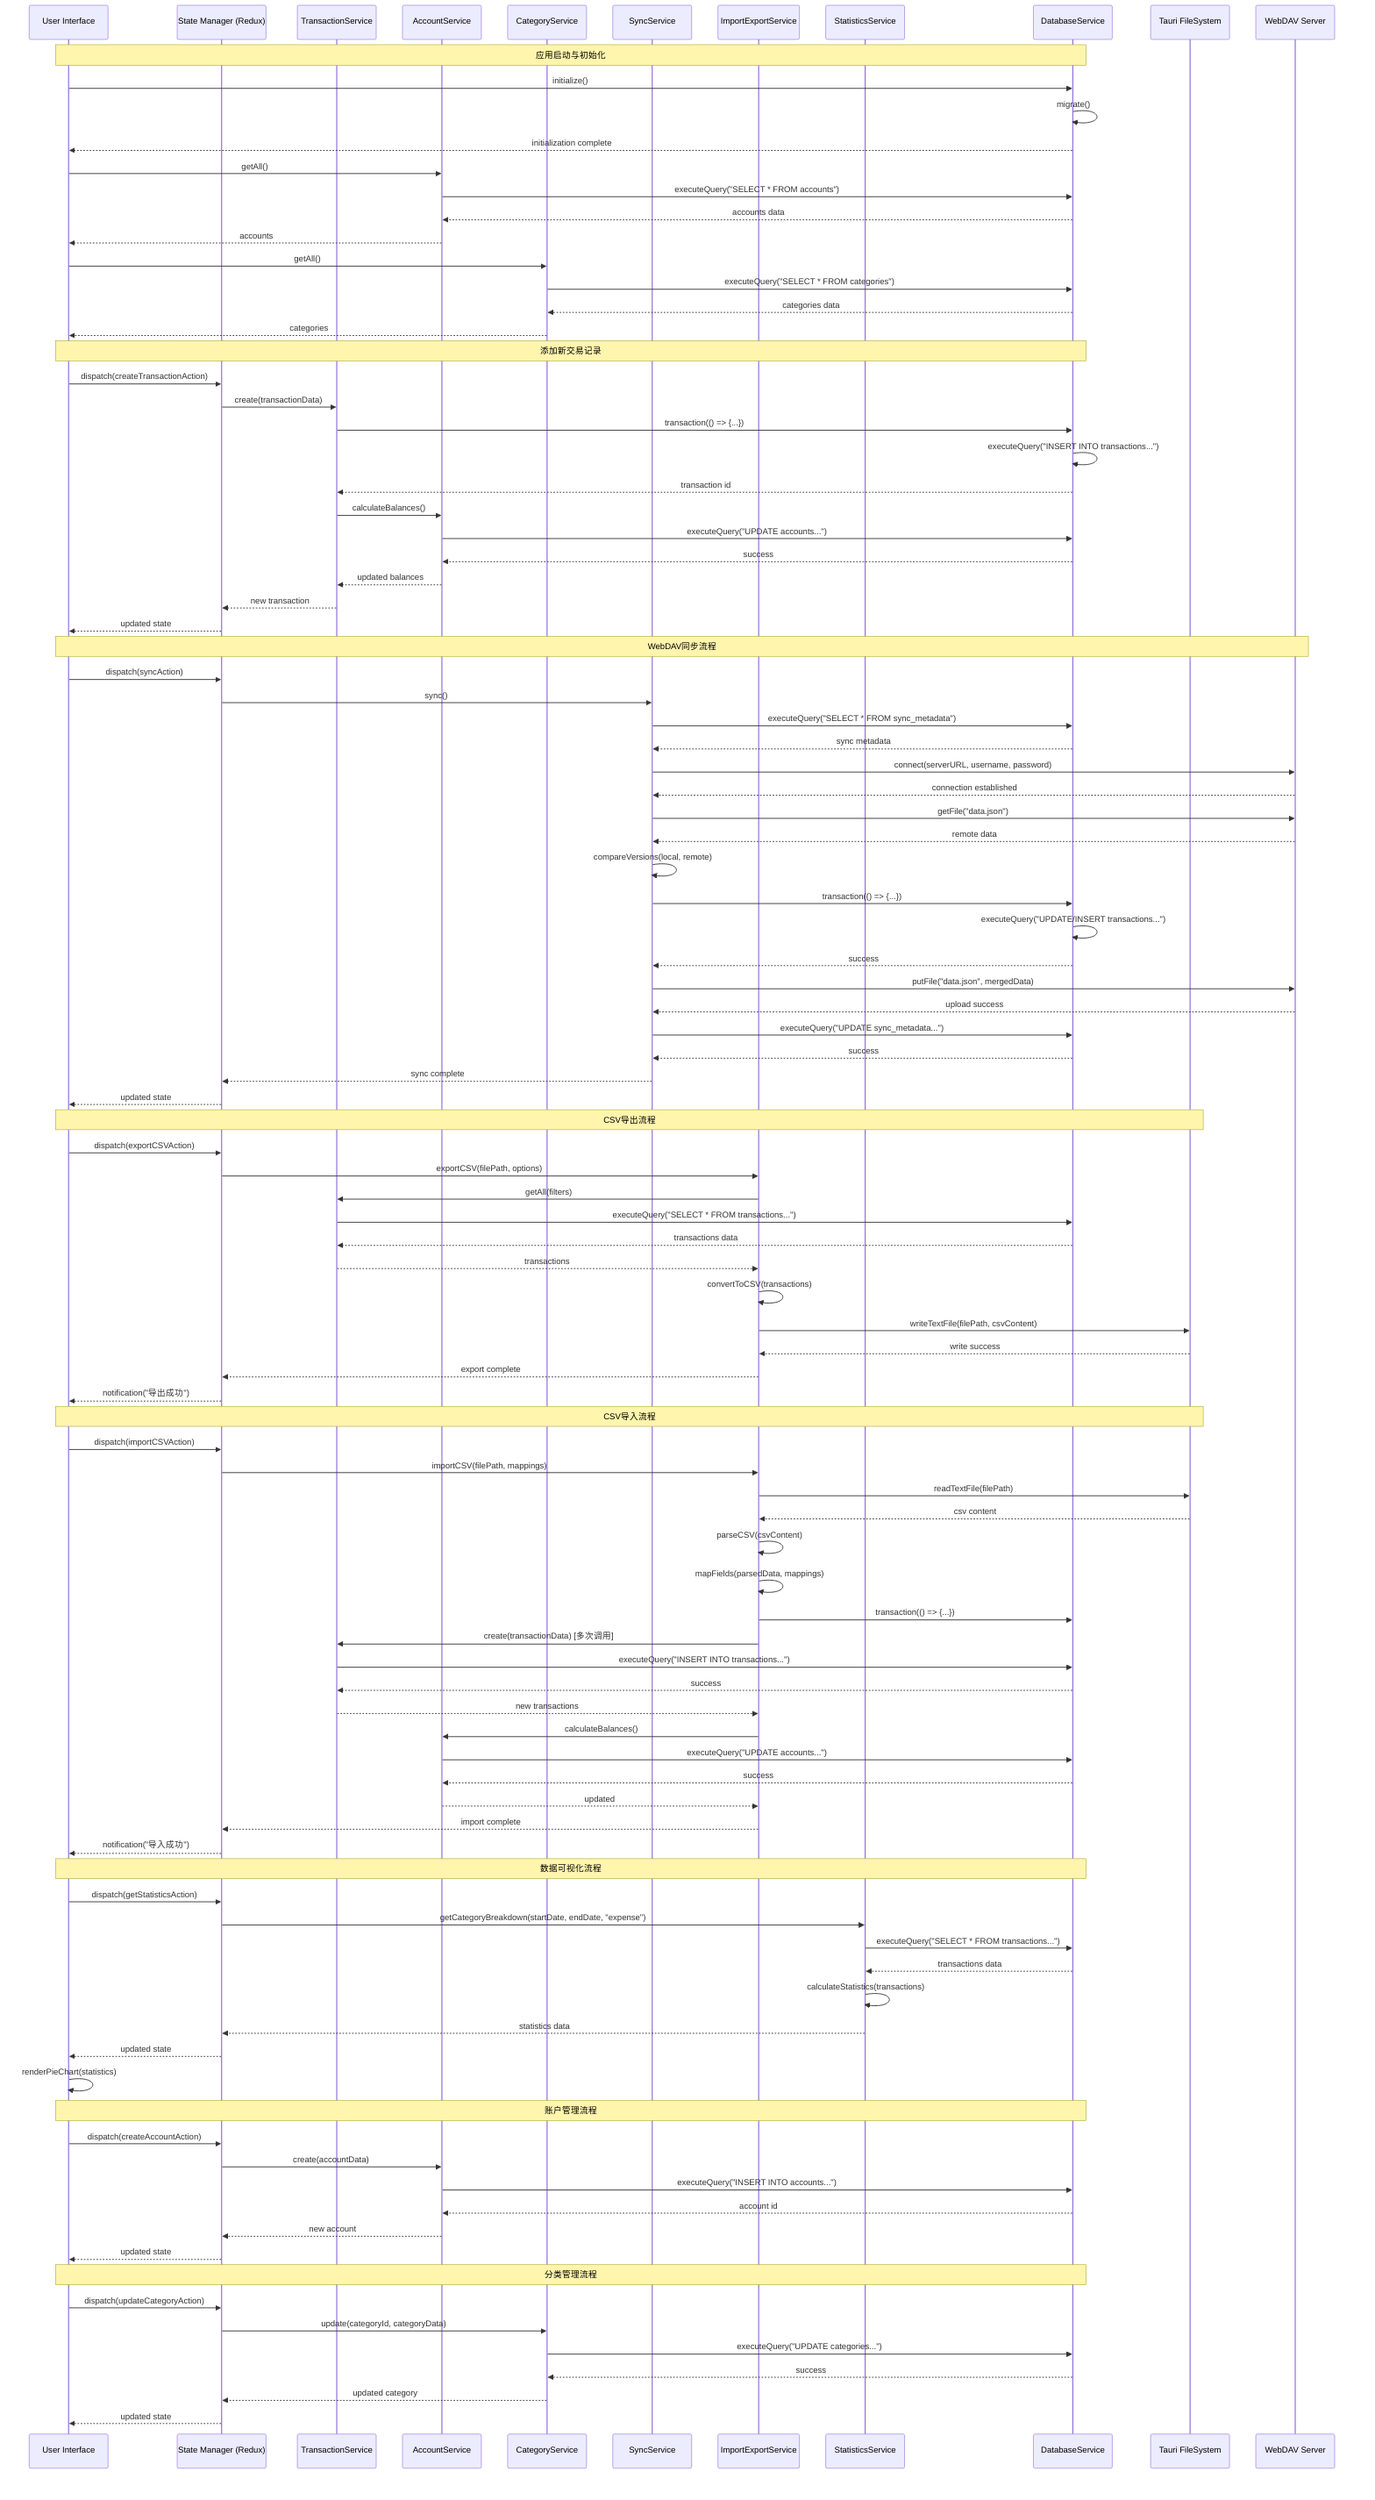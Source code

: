 sequenceDiagram
    participant UI as User Interface
    participant SM as State Manager (Redux)
    participant TS as TransactionService
    participant AS as AccountService
    participant CS as CategoryService
    participant SS as SyncService
    participant IES as ImportExportService
    participant STS as StatisticsService
    participant DBS as DatabaseService
    participant FS as Tauri FileSystem
    participant WD as WebDAV Server
    
    %% 应用初始化流程
    Note over UI,DBS: 应用启动与初始化
    UI->>DBS: initialize()
    DBS->>DBS: migrate()
    DBS-->>UI: initialization complete
    UI->>AS: getAll()
    AS->>DBS: executeQuery("SELECT * FROM accounts")
    DBS-->>AS: accounts data
    AS-->>UI: accounts
    UI->>CS: getAll()
    CS->>DBS: executeQuery("SELECT * FROM categories")
    DBS-->>CS: categories data
    CS-->>UI: categories
    
    %% 添加交易记录流程
    Note over UI,DBS: 添加新交易记录
    UI->>SM: dispatch(createTransactionAction)
    SM->>TS: create(transactionData)
    TS->>DBS: transaction(() => {...})
    DBS->>DBS: executeQuery("INSERT INTO transactions...")
    DBS-->>TS: transaction id
    TS->>AS: calculateBalances()
    AS->>DBS: executeQuery("UPDATE accounts...")
    DBS-->>AS: success
    AS-->>TS: updated balances
    TS-->>SM: new transaction
    SM-->>UI: updated state
    
    %% WebDAV同步流程
    Note over UI,WD: WebDAV同步流程
    UI->>SM: dispatch(syncAction)
    SM->>SS: sync()
    SS->>DBS: executeQuery("SELECT * FROM sync_metadata")
    DBS-->>SS: sync metadata
    SS->>WD: connect(serverURL, username, password)
    WD-->>SS: connection established
    SS->>WD: getFile("data.json")
    WD-->>SS: remote data
    SS->>SS: compareVersions(local, remote)
    SS->>DBS: transaction(() => {...})
    DBS->>DBS: executeQuery("UPDATE/INSERT transactions...")
    DBS-->>SS: success
    SS->>WD: putFile("data.json", mergedData)
    WD-->>SS: upload success
    SS->>DBS: executeQuery("UPDATE sync_metadata...")
    DBS-->>SS: success
    SS-->>SM: sync complete
    SM-->>UI: updated state
    
    %% CSV导出流程
    Note over UI,FS: CSV导出流程
    UI->>SM: dispatch(exportCSVAction)
    SM->>IES: exportCSV(filePath, options)
    IES->>TS: getAll(filters)
    TS->>DBS: executeQuery("SELECT * FROM transactions...")
    DBS-->>TS: transactions data
    TS-->>IES: transactions
    IES->>IES: convertToCSV(transactions)
    IES->>FS: writeTextFile(filePath, csvContent)
    FS-->>IES: write success
    IES-->>SM: export complete
    SM-->>UI: notification("导出成功")
    
    %% CSV导入流程
    Note over UI,FS: CSV导入流程
    UI->>SM: dispatch(importCSVAction)
    SM->>IES: importCSV(filePath, mappings)
    IES->>FS: readTextFile(filePath)
    FS-->>IES: csv content
    IES->>IES: parseCSV(csvContent)
    IES->>IES: mapFields(parsedData, mappings)
    IES->>DBS: transaction(() => {...})
    IES->>TS: create(transactionData) [多次调用]
    TS->>DBS: executeQuery("INSERT INTO transactions...")
    DBS-->>TS: success
    TS-->>IES: new transactions
    IES->>AS: calculateBalances()
    AS->>DBS: executeQuery("UPDATE accounts...")
    DBS-->>AS: success
    AS-->>IES: updated
    IES-->>SM: import complete
    SM-->>UI: notification("导入成功")
    
    %% 数据可视化流程
    Note over UI,DBS: 数据可视化流程
    UI->>SM: dispatch(getStatisticsAction)
    SM->>STS: getCategoryBreakdown(startDate, endDate, "expense")
    STS->>DBS: executeQuery("SELECT * FROM transactions...")
    DBS-->>STS: transactions data
    STS->>STS: calculateStatistics(transactions)
    STS-->>SM: statistics data
    SM-->>UI: updated state
    UI->>UI: renderPieChart(statistics)
    
    %% 账户管理流程
    Note over UI,DBS: 账户管理流程
    UI->>SM: dispatch(createAccountAction)
    SM->>AS: create(accountData)
    AS->>DBS: executeQuery("INSERT INTO accounts...")
    DBS-->>AS: account id
    AS-->>SM: new account
    SM-->>UI: updated state
    
    %% 分类管理流程
    Note over UI,DBS: 分类管理流程
    UI->>SM: dispatch(updateCategoryAction)
    SM->>CS: update(categoryId, categoryData)
    CS->>DBS: executeQuery("UPDATE categories...")
    DBS-->>CS: success
    CS-->>SM: updated category
    SM-->>UI: updated state